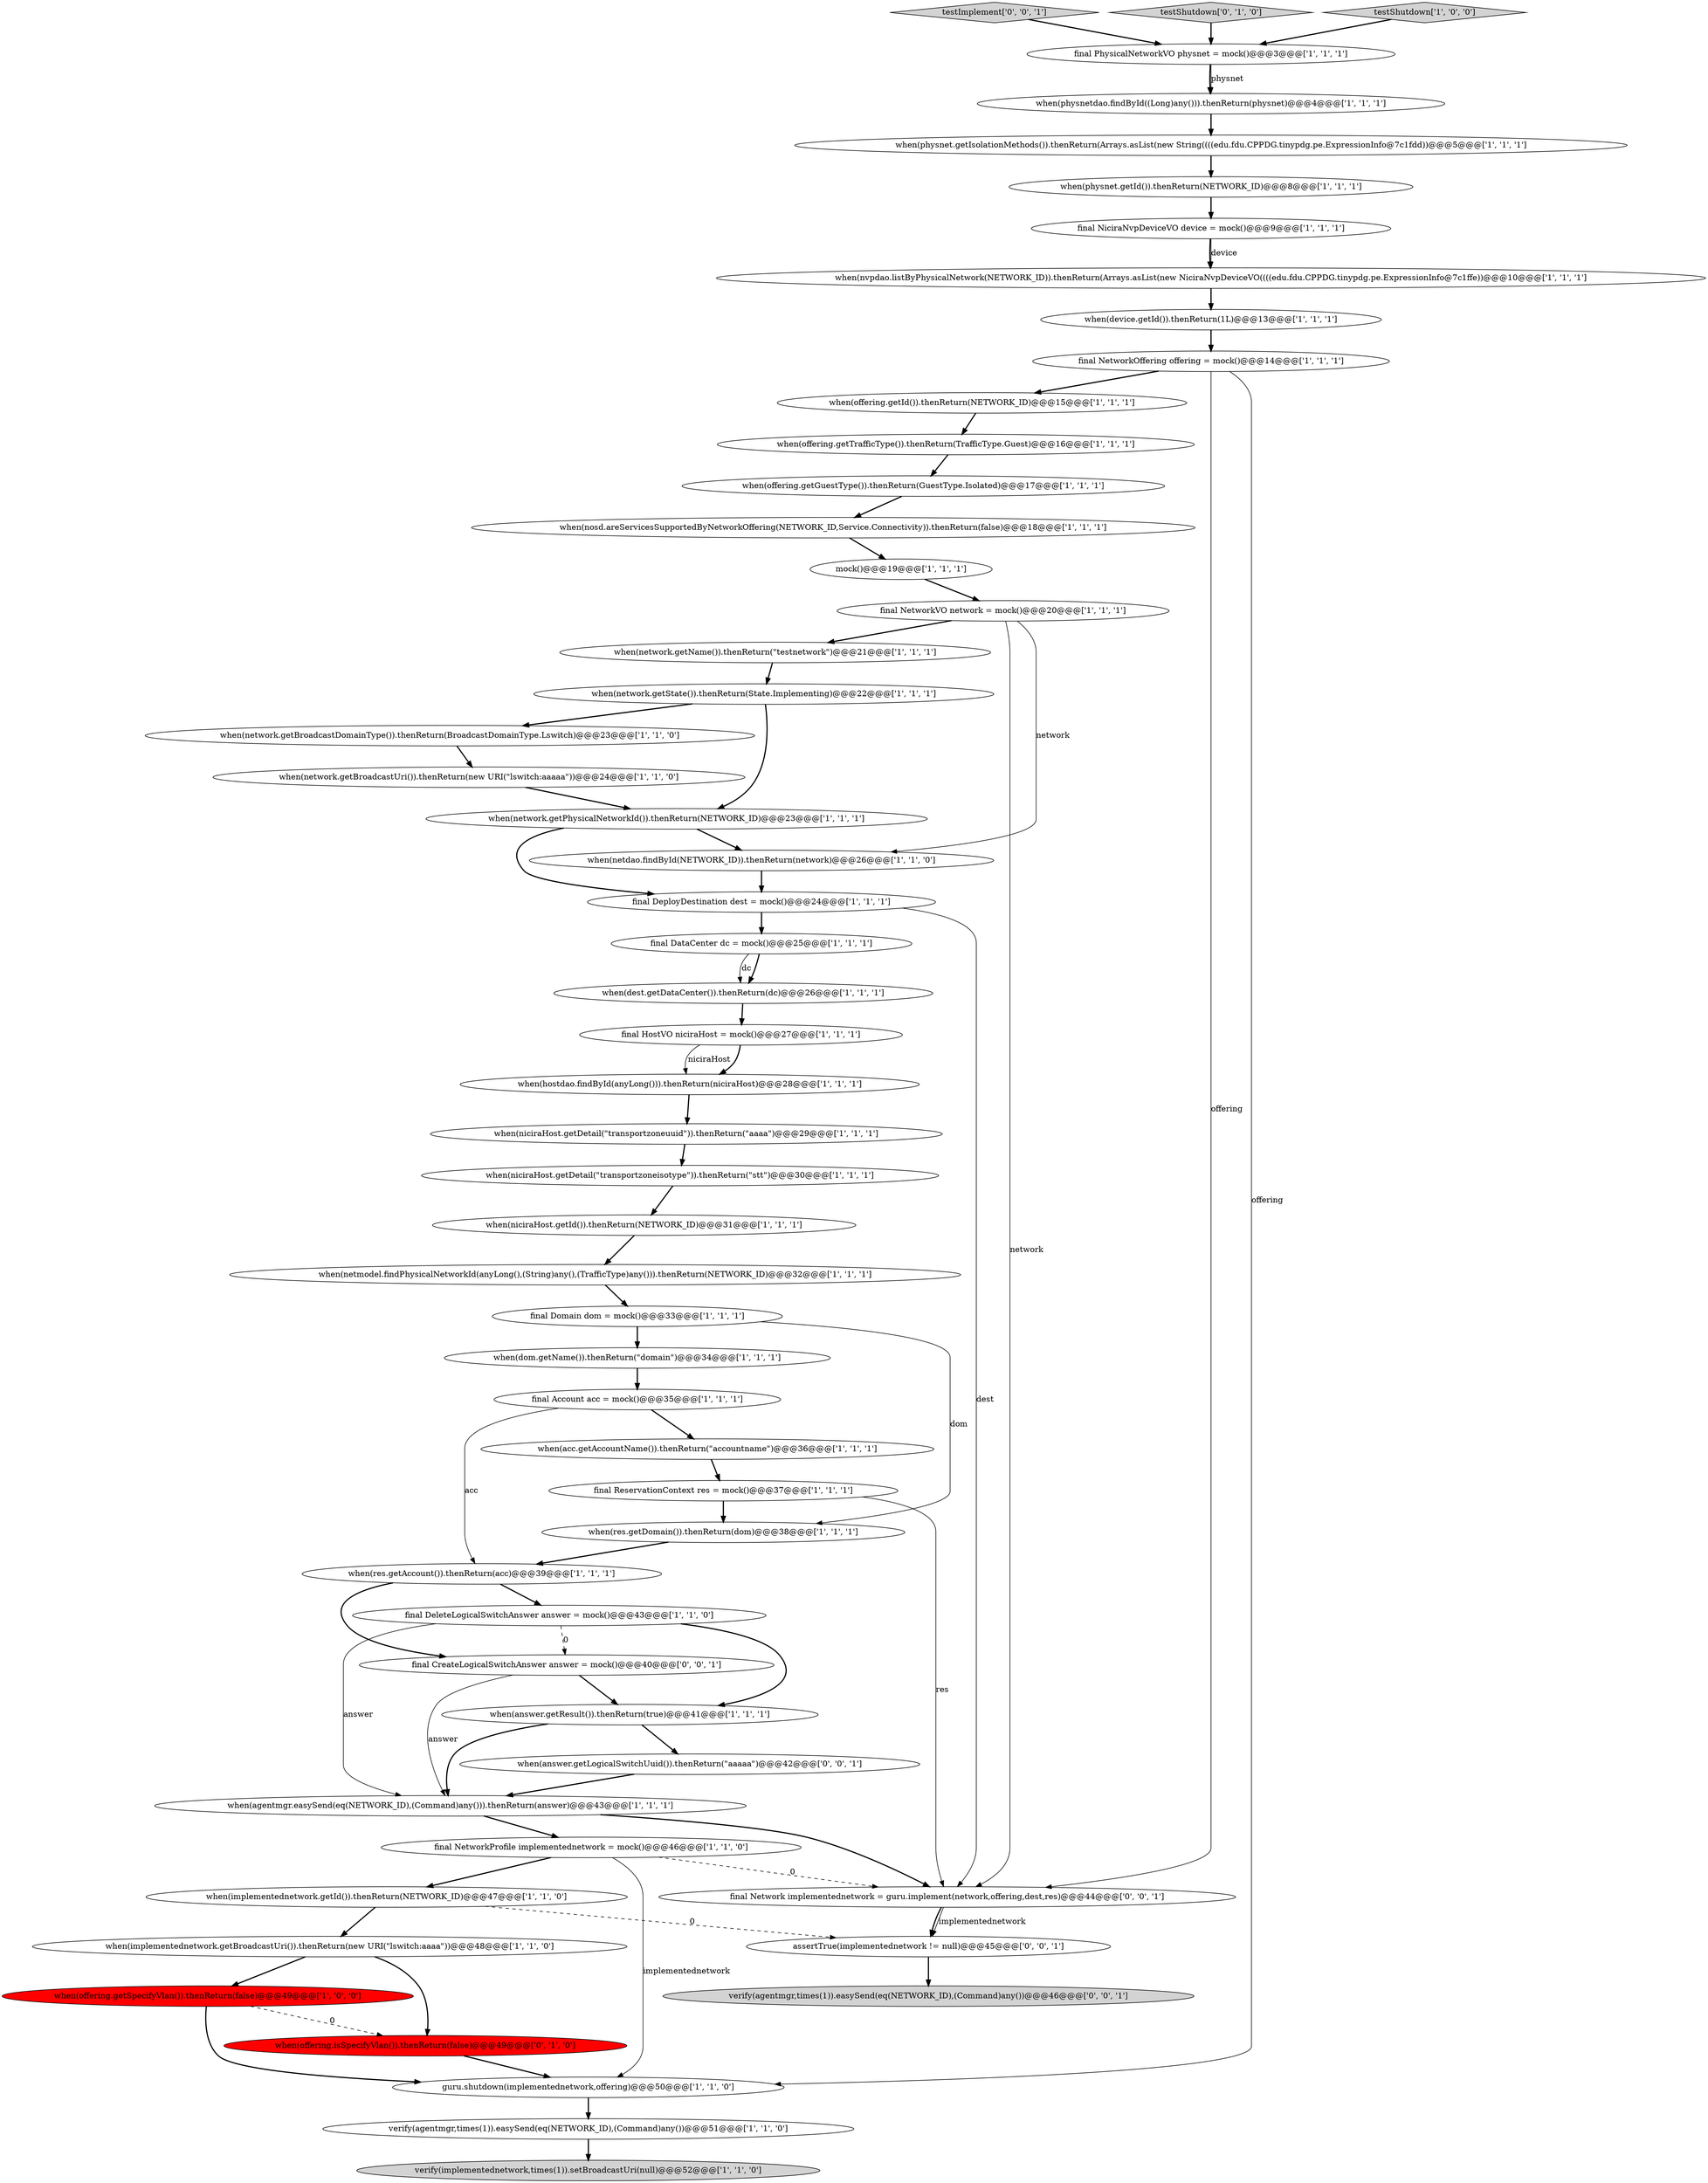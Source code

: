 digraph {
44 [style = filled, label = "when(acc.getAccountName()).thenReturn(\"accountname\")@@@36@@@['1', '1', '1']", fillcolor = white, shape = ellipse image = "AAA0AAABBB1BBB"];
2 [style = filled, label = "when(nvpdao.listByPhysicalNetwork(NETWORK_ID)).thenReturn(Arrays.asList(new NiciraNvpDeviceVO((((edu.fdu.CPPDG.tinypdg.pe.ExpressionInfo@7c1ffe))@@@10@@@['1', '1', '1']", fillcolor = white, shape = ellipse image = "AAA0AAABBB1BBB"];
53 [style = filled, label = "testImplement['0', '0', '1']", fillcolor = lightgray, shape = diamond image = "AAA0AAABBB3BBB"];
7 [style = filled, label = "when(answer.getResult()).thenReturn(true)@@@41@@@['1', '1', '1']", fillcolor = white, shape = ellipse image = "AAA0AAABBB1BBB"];
50 [style = filled, label = "when(answer.getLogicalSwitchUuid()).thenReturn(\"aaaaa\")@@@42@@@['0', '0', '1']", fillcolor = white, shape = ellipse image = "AAA0AAABBB3BBB"];
13 [style = filled, label = "when(nosd.areServicesSupportedByNetworkOffering(NETWORK_ID,Service.Connectivity)).thenReturn(false)@@@18@@@['1', '1', '1']", fillcolor = white, shape = ellipse image = "AAA0AAABBB1BBB"];
31 [style = filled, label = "when(netmodel.findPhysicalNetworkId(anyLong(),(String)any(),(TrafficType)any())).thenReturn(NETWORK_ID)@@@32@@@['1', '1', '1']", fillcolor = white, shape = ellipse image = "AAA0AAABBB1BBB"];
8 [style = filled, label = "when(network.getBroadcastUri()).thenReturn(new URI(\"lswitch:aaaaa\"))@@@24@@@['1', '1', '0']", fillcolor = white, shape = ellipse image = "AAA0AAABBB1BBB"];
16 [style = filled, label = "final NetworkVO network = mock()@@@20@@@['1', '1', '1']", fillcolor = white, shape = ellipse image = "AAA0AAABBB1BBB"];
12 [style = filled, label = "final NetworkProfile implementednetwork = mock()@@@46@@@['1', '1', '0']", fillcolor = white, shape = ellipse image = "AAA0AAABBB1BBB"];
3 [style = filled, label = "when(niciraHost.getDetail(\"transportzoneuuid\")).thenReturn(\"aaaa\")@@@29@@@['1', '1', '1']", fillcolor = white, shape = ellipse image = "AAA0AAABBB1BBB"];
9 [style = filled, label = "when(res.getDomain()).thenReturn(dom)@@@38@@@['1', '1', '1']", fillcolor = white, shape = ellipse image = "AAA0AAABBB1BBB"];
10 [style = filled, label = "when(res.getAccount()).thenReturn(acc)@@@39@@@['1', '1', '1']", fillcolor = white, shape = ellipse image = "AAA0AAABBB1BBB"];
35 [style = filled, label = "when(physnet.getIsolationMethods()).thenReturn(Arrays.asList(new String((((edu.fdu.CPPDG.tinypdg.pe.ExpressionInfo@7c1fdd))@@@5@@@['1', '1', '1']", fillcolor = white, shape = ellipse image = "AAA0AAABBB1BBB"];
48 [style = filled, label = "testShutdown['0', '1', '0']", fillcolor = lightgray, shape = diamond image = "AAA0AAABBB2BBB"];
5 [style = filled, label = "when(hostdao.findById(anyLong())).thenReturn(niciraHost)@@@28@@@['1', '1', '1']", fillcolor = white, shape = ellipse image = "AAA0AAABBB1BBB"];
41 [style = filled, label = "when(dom.getName()).thenReturn(\"domain\")@@@34@@@['1', '1', '1']", fillcolor = white, shape = ellipse image = "AAA0AAABBB1BBB"];
39 [style = filled, label = "when(dest.getDataCenter()).thenReturn(dc)@@@26@@@['1', '1', '1']", fillcolor = white, shape = ellipse image = "AAA0AAABBB1BBB"];
54 [style = filled, label = "assertTrue(implementednetwork != null)@@@45@@@['0', '0', '1']", fillcolor = white, shape = ellipse image = "AAA0AAABBB3BBB"];
25 [style = filled, label = "final DeleteLogicalSwitchAnswer answer = mock()@@@43@@@['1', '1', '0']", fillcolor = white, shape = ellipse image = "AAA0AAABBB1BBB"];
37 [style = filled, label = "verify(implementednetwork,times(1)).setBroadcastUri(null)@@@52@@@['1', '1', '0']", fillcolor = lightgray, shape = ellipse image = "AAA0AAABBB1BBB"];
46 [style = filled, label = "verify(agentmgr,times(1)).easySend(eq(NETWORK_ID),(Command)any())@@@51@@@['1', '1', '0']", fillcolor = white, shape = ellipse image = "AAA0AAABBB1BBB"];
34 [style = filled, label = "when(implementednetwork.getId()).thenReturn(NETWORK_ID)@@@47@@@['1', '1', '0']", fillcolor = white, shape = ellipse image = "AAA0AAABBB1BBB"];
24 [style = filled, label = "final ReservationContext res = mock()@@@37@@@['1', '1', '1']", fillcolor = white, shape = ellipse image = "AAA0AAABBB1BBB"];
51 [style = filled, label = "verify(agentmgr,times(1)).easySend(eq(NETWORK_ID),(Command)any())@@@46@@@['0', '0', '1']", fillcolor = lightgray, shape = ellipse image = "AAA0AAABBB3BBB"];
40 [style = filled, label = "final DataCenter dc = mock()@@@25@@@['1', '1', '1']", fillcolor = white, shape = ellipse image = "AAA0AAABBB1BBB"];
19 [style = filled, label = "when(physnetdao.findById((Long)any())).thenReturn(physnet)@@@4@@@['1', '1', '1']", fillcolor = white, shape = ellipse image = "AAA0AAABBB1BBB"];
1 [style = filled, label = "mock()@@@19@@@['1', '1', '1']", fillcolor = white, shape = ellipse image = "AAA0AAABBB1BBB"];
32 [style = filled, label = "when(niciraHost.getId()).thenReturn(NETWORK_ID)@@@31@@@['1', '1', '1']", fillcolor = white, shape = ellipse image = "AAA0AAABBB1BBB"];
4 [style = filled, label = "when(network.getPhysicalNetworkId()).thenReturn(NETWORK_ID)@@@23@@@['1', '1', '1']", fillcolor = white, shape = ellipse image = "AAA0AAABBB1BBB"];
45 [style = filled, label = "when(device.getId()).thenReturn(1L)@@@13@@@['1', '1', '1']", fillcolor = white, shape = ellipse image = "AAA0AAABBB1BBB"];
42 [style = filled, label = "final Account acc = mock()@@@35@@@['1', '1', '1']", fillcolor = white, shape = ellipse image = "AAA0AAABBB1BBB"];
0 [style = filled, label = "final NetworkOffering offering = mock()@@@14@@@['1', '1', '1']", fillcolor = white, shape = ellipse image = "AAA0AAABBB1BBB"];
17 [style = filled, label = "final DeployDestination dest = mock()@@@24@@@['1', '1', '1']", fillcolor = white, shape = ellipse image = "AAA0AAABBB1BBB"];
15 [style = filled, label = "final HostVO niciraHost = mock()@@@27@@@['1', '1', '1']", fillcolor = white, shape = ellipse image = "AAA0AAABBB1BBB"];
27 [style = filled, label = "final Domain dom = mock()@@@33@@@['1', '1', '1']", fillcolor = white, shape = ellipse image = "AAA0AAABBB1BBB"];
30 [style = filled, label = "when(netdao.findById(NETWORK_ID)).thenReturn(network)@@@26@@@['1', '1', '0']", fillcolor = white, shape = ellipse image = "AAA0AAABBB1BBB"];
36 [style = filled, label = "when(offering.getTrafficType()).thenReturn(TrafficType.Guest)@@@16@@@['1', '1', '1']", fillcolor = white, shape = ellipse image = "AAA0AAABBB1BBB"];
23 [style = filled, label = "guru.shutdown(implementednetwork,offering)@@@50@@@['1', '1', '0']", fillcolor = white, shape = ellipse image = "AAA0AAABBB1BBB"];
38 [style = filled, label = "when(offering.getGuestType()).thenReturn(GuestType.Isolated)@@@17@@@['1', '1', '1']", fillcolor = white, shape = ellipse image = "AAA0AAABBB1BBB"];
28 [style = filled, label = "when(implementednetwork.getBroadcastUri()).thenReturn(new URI(\"lswitch:aaaa\"))@@@48@@@['1', '1', '0']", fillcolor = white, shape = ellipse image = "AAA0AAABBB1BBB"];
6 [style = filled, label = "final PhysicalNetworkVO physnet = mock()@@@3@@@['1', '1', '1']", fillcolor = white, shape = ellipse image = "AAA0AAABBB1BBB"];
21 [style = filled, label = "when(agentmgr.easySend(eq(NETWORK_ID),(Command)any())).thenReturn(answer)@@@43@@@['1', '1', '1']", fillcolor = white, shape = ellipse image = "AAA0AAABBB1BBB"];
43 [style = filled, label = "when(offering.getId()).thenReturn(NETWORK_ID)@@@15@@@['1', '1', '1']", fillcolor = white, shape = ellipse image = "AAA0AAABBB1BBB"];
49 [style = filled, label = "final Network implementednetwork = guru.implement(network,offering,dest,res)@@@44@@@['0', '0', '1']", fillcolor = white, shape = ellipse image = "AAA0AAABBB3BBB"];
33 [style = filled, label = "when(network.getName()).thenReturn(\"testnetwork\")@@@21@@@['1', '1', '1']", fillcolor = white, shape = ellipse image = "AAA0AAABBB1BBB"];
47 [style = filled, label = "when(offering.isSpecifyVlan()).thenReturn(false)@@@49@@@['0', '1', '0']", fillcolor = red, shape = ellipse image = "AAA1AAABBB2BBB"];
11 [style = filled, label = "when(network.getBroadcastDomainType()).thenReturn(BroadcastDomainType.Lswitch)@@@23@@@['1', '1', '0']", fillcolor = white, shape = ellipse image = "AAA0AAABBB1BBB"];
22 [style = filled, label = "testShutdown['1', '0', '0']", fillcolor = lightgray, shape = diamond image = "AAA0AAABBB1BBB"];
20 [style = filled, label = "when(physnet.getId()).thenReturn(NETWORK_ID)@@@8@@@['1', '1', '1']", fillcolor = white, shape = ellipse image = "AAA0AAABBB1BBB"];
14 [style = filled, label = "when(network.getState()).thenReturn(State.Implementing)@@@22@@@['1', '1', '1']", fillcolor = white, shape = ellipse image = "AAA0AAABBB1BBB"];
26 [style = filled, label = "final NiciraNvpDeviceVO device = mock()@@@9@@@['1', '1', '1']", fillcolor = white, shape = ellipse image = "AAA0AAABBB1BBB"];
52 [style = filled, label = "final CreateLogicalSwitchAnswer answer = mock()@@@40@@@['0', '0', '1']", fillcolor = white, shape = ellipse image = "AAA0AAABBB3BBB"];
29 [style = filled, label = "when(offering.getSpecifyVlan()).thenReturn(false)@@@49@@@['1', '0', '0']", fillcolor = red, shape = ellipse image = "AAA1AAABBB1BBB"];
18 [style = filled, label = "when(niciraHost.getDetail(\"transportzoneisotype\")).thenReturn(\"stt\")@@@30@@@['1', '1', '1']", fillcolor = white, shape = ellipse image = "AAA0AAABBB1BBB"];
54->51 [style = bold, label=""];
5->3 [style = bold, label=""];
28->29 [style = bold, label=""];
25->52 [style = dashed, label="0"];
17->49 [style = solid, label="dest"];
33->14 [style = bold, label=""];
39->15 [style = bold, label=""];
30->17 [style = bold, label=""];
4->17 [style = bold, label=""];
24->49 [style = solid, label="res"];
35->20 [style = bold, label=""];
20->26 [style = bold, label=""];
16->30 [style = solid, label="network"];
0->49 [style = solid, label="offering"];
28->47 [style = bold, label=""];
0->43 [style = bold, label=""];
25->21 [style = solid, label="answer"];
43->36 [style = bold, label=""];
17->40 [style = bold, label=""];
23->46 [style = bold, label=""];
12->34 [style = bold, label=""];
6->19 [style = bold, label=""];
27->9 [style = solid, label="dom"];
9->10 [style = bold, label=""];
29->23 [style = bold, label=""];
48->6 [style = bold, label=""];
0->23 [style = solid, label="offering"];
25->7 [style = bold, label=""];
34->54 [style = dashed, label="0"];
46->37 [style = bold, label=""];
10->52 [style = bold, label=""];
52->21 [style = solid, label="answer"];
13->1 [style = bold, label=""];
15->5 [style = bold, label=""];
3->18 [style = bold, label=""];
21->12 [style = bold, label=""];
34->28 [style = bold, label=""];
26->2 [style = bold, label=""];
29->47 [style = dashed, label="0"];
14->4 [style = bold, label=""];
42->44 [style = bold, label=""];
40->39 [style = bold, label=""];
26->2 [style = solid, label="device"];
4->30 [style = bold, label=""];
31->27 [style = bold, label=""];
10->25 [style = bold, label=""];
16->33 [style = bold, label=""];
15->5 [style = solid, label="niciraHost"];
1->16 [style = bold, label=""];
12->49 [style = dashed, label="0"];
19->35 [style = bold, label=""];
45->0 [style = bold, label=""];
27->41 [style = bold, label=""];
53->6 [style = bold, label=""];
18->32 [style = bold, label=""];
2->45 [style = bold, label=""];
7->21 [style = bold, label=""];
11->8 [style = bold, label=""];
21->49 [style = bold, label=""];
40->39 [style = solid, label="dc"];
52->7 [style = bold, label=""];
36->38 [style = bold, label=""];
8->4 [style = bold, label=""];
44->24 [style = bold, label=""];
6->19 [style = solid, label="physnet"];
50->21 [style = bold, label=""];
47->23 [style = bold, label=""];
38->13 [style = bold, label=""];
42->10 [style = solid, label="acc"];
16->49 [style = solid, label="network"];
12->23 [style = solid, label="implementednetwork"];
14->11 [style = bold, label=""];
32->31 [style = bold, label=""];
49->54 [style = bold, label=""];
7->50 [style = bold, label=""];
24->9 [style = bold, label=""];
22->6 [style = bold, label=""];
49->54 [style = solid, label="implementednetwork"];
41->42 [style = bold, label=""];
}
